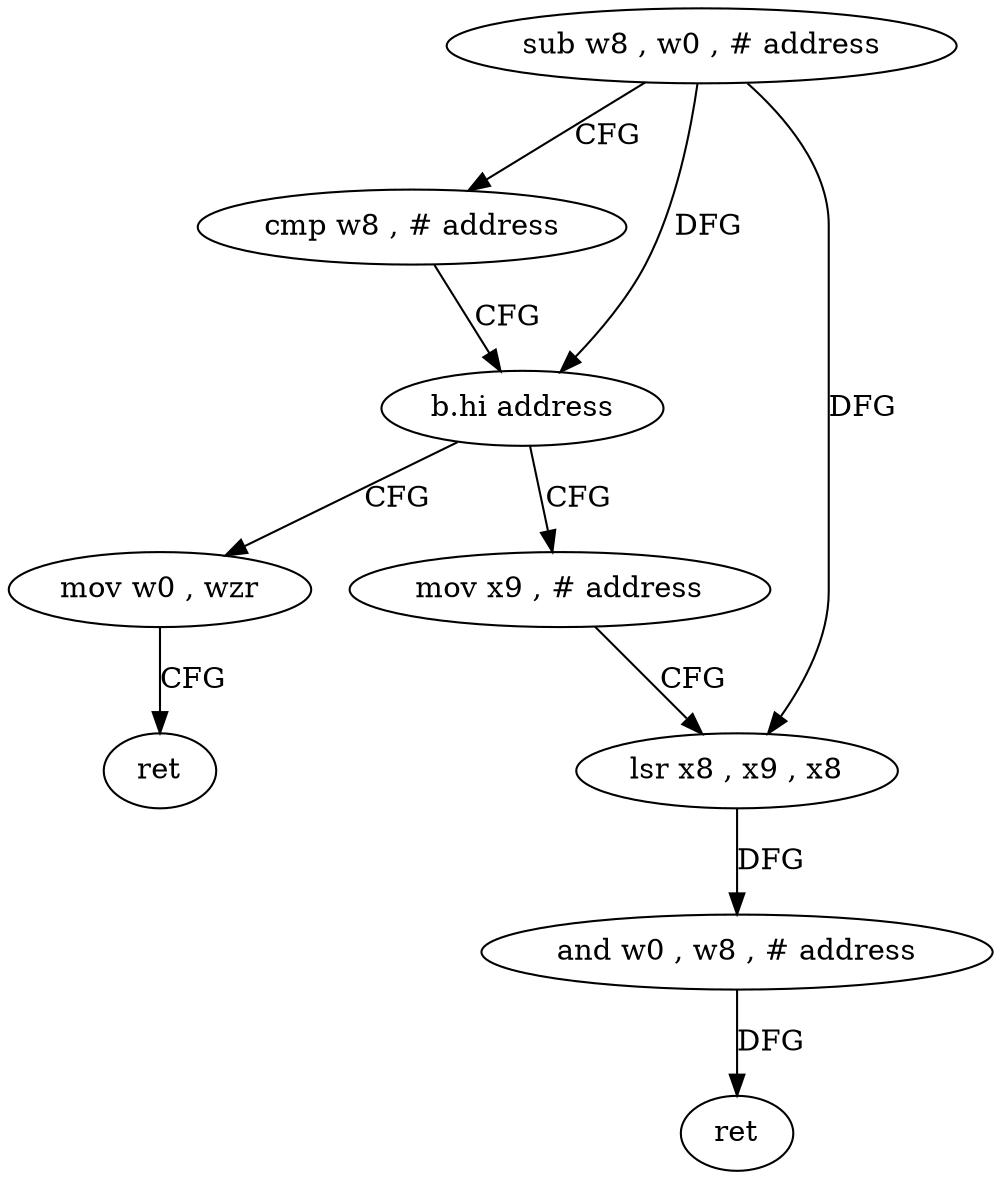 digraph "func" {
"4216784" [label = "sub w8 , w0 , # address" ]
"4216788" [label = "cmp w8 , # address" ]
"4216792" [label = "b.hi address" ]
"4216812" [label = "mov w0 , wzr" ]
"4216796" [label = "mov x9 , # address" ]
"4216816" [label = "ret" ]
"4216800" [label = "lsr x8 , x9 , x8" ]
"4216804" [label = "and w0 , w8 , # address" ]
"4216808" [label = "ret" ]
"4216784" -> "4216788" [ label = "CFG" ]
"4216784" -> "4216792" [ label = "DFG" ]
"4216784" -> "4216800" [ label = "DFG" ]
"4216788" -> "4216792" [ label = "CFG" ]
"4216792" -> "4216812" [ label = "CFG" ]
"4216792" -> "4216796" [ label = "CFG" ]
"4216812" -> "4216816" [ label = "CFG" ]
"4216796" -> "4216800" [ label = "CFG" ]
"4216800" -> "4216804" [ label = "DFG" ]
"4216804" -> "4216808" [ label = "DFG" ]
}
